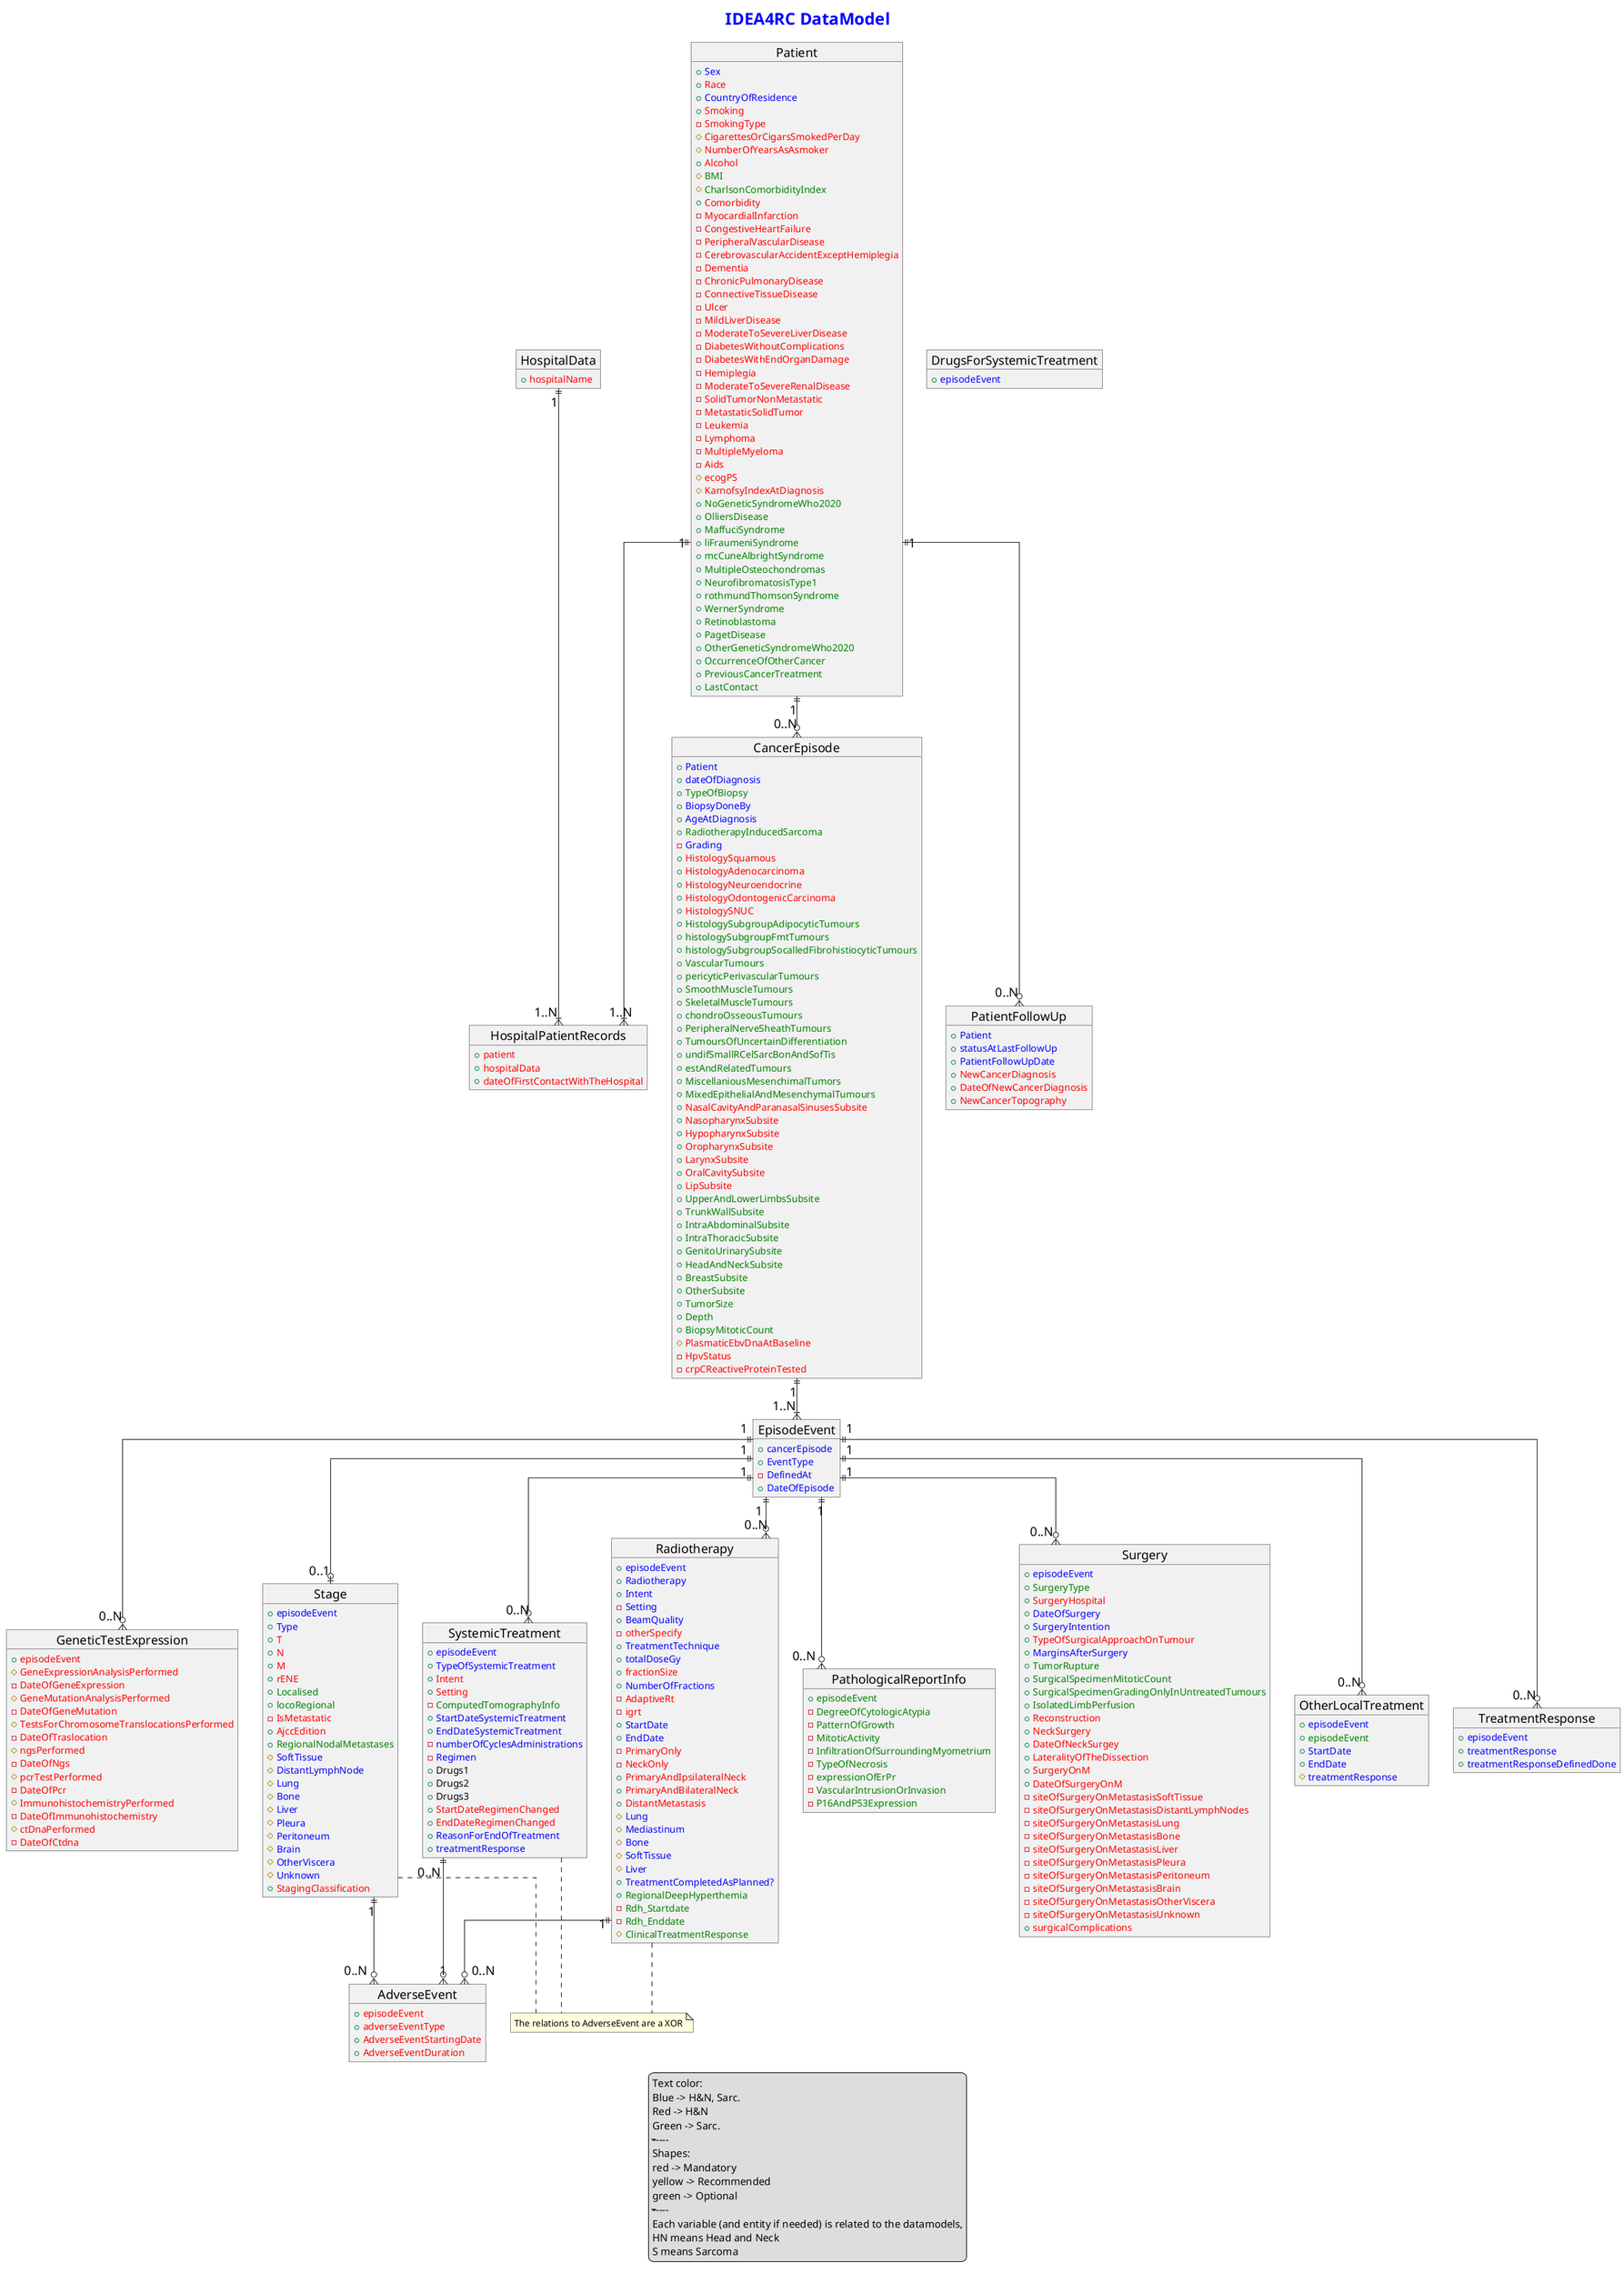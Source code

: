 @startuml

<style>
title {
  HorizontalAlignment right
  FontSize 24
  FontColor blue
}

header {
  HorizontalAlignment center
  FontSize 18
  ' FontColor purple
}

footer {
  HorizontalAlignment left
  FontSize 28
  FontColor red
}

legend {
  FontSize 15
  ' BackGroundColor yellow
  Margin 10
  Padding 5
}

caption {
  FontSize 32
}

arrow {
  FontSize 18
  Padding 50
  Margin 50
}

</style>

' header Draft

title IDEA4RC DataModel

' hide the spot
hide circle

' avoid problems with angled crows feet
skinparam linetype ortho

object "Patient" as p {
    + <color:blue>Sex</color>
+ <color:red>Race</color>
+ <color:blue>CountryOfResidence</color>
+ <color:red>Smoking</color>
- <color:red>SmokingType</color>
# <color:red>CigarettesOrCigarsSmokedPerDay</color>
# <color:red>NumberOfYearsAsAsmoker</color>
+ <color:red>Alcohol</color>
# <color:green>BMI</color>
# <color:green>CharlsonComorbidityIndex</color>
+ <color:red>Comorbidity</color>
- <color:red>MyocardialInfarction</color>
- <color:red>CongestiveHeartFailure</color>
- <color:red>PeripheralVascularDisease</color>
- <color:red>CerebrovascularAccidentExceptHemiplegia</color>
- <color:red>Dementia</color>
- <color:red>ChronicPulmonaryDisease</color>
- <color:red>ConnectiveTissueDisease</color>
- <color:red>Ulcer</color>
- <color:red>MildLiverDisease</color>
- <color:red>ModerateToSevereLiverDisease</color>
- <color:red>DiabetesWithoutComplications</color>
- <color:red>DiabetesWithEndOrganDamage</color>
- <color:red>Hemiplegia</color>
- <color:red>ModerateToSevereRenalDisease</color>
- <color:red>SolidTumorNonMetastatic</color>
- <color:red>MetastaticSolidTumor</color>
- <color:red>Leukemia</color>
- <color:red>Lymphoma</color>
- <color:red>MultipleMyeloma</color>
- <color:red>Aids</color>
# <color:red>ecogPS</color>
# <color:red>KarnofsyIndexAtDiagnosis</color>
+ <color:green>NoGeneticSyndromeWho2020</color>
+ <color:green>OlliersDisease</color>
+ <color:green>MaffuciSyndrome</color>
+ <color:green>liFraumeniSyndrome</color>
+ <color:green>mcCuneAlbrightSyndrome</color>
+ <color:green>MultipleOsteochondromas</color>
+ <color:green>NeurofibromatosisType1</color>
+ <color:green>rothmundThomsonSyndrome</color>
+ <color:green>WernerSyndrome</color>
+ <color:green>Retinoblastoma</color>
+ <color:green>PagetDisease</color>
+ <color:green>OtherGeneticSyndromeWho2020</color>
+ <color:green>OccurrenceOfOtherCancer</color>
+ <color:green>PreviousCancerTreatment</color>
+ <color:green>LastContact</color>

    }
object "HospitalData" as hd {
    + <color:red>hospitalName</color>

    }
object "HospitalPatientRecords" as hpr {
    + <color:red>patient</color>
+ <color:red>hospitalData</color>
+ <color:red>dateOfFirstContactWithTheHospital</color>

    }
object "PatientFollowUp" as pfu {
    + <color:blue>Patient</color>
+ <color:blue>statusAtLastFollowUp</color>
+ <color:blue>PatientFollowUpDate</color>
+ <color:red>NewCancerDiagnosis</color>
+ <color:red>DateOfNewCancerDiagnosis</color>
+ <color:red>NewCancerTopography</color>

    }
object "CancerEpisode" as ce {
    + <color:blue>Patient</color>
+ <color:blue>dateOfDiagnosis</color>
+ <color:green>TypeOfBiopsy</color>
+ <color:blue>BiopsyDoneBy</color>
+ <color:blue>AgeAtDiagnosis</color>
+ <color:green>RadiotherapyInducedSarcoma</color>
- <color:blue>Grading</color>
+ <color:red>HistologySquamous</color>
+ <color:red>HistologyAdenocarcinoma</color>
+ <color:red>HistologyNeuroendocrine</color>
+ <color:red>HistologyOdontogenicCarcinoma</color>
+ <color:red>HistologySNUC</color>
+ <color:green>HistologySubgroupAdipocyticTumours</color>
+ <color:green>histologySubgroupFmtTumours</color>
+ <color:green>histologySubgroupSocalledFibrohistiocyticTumours</color>
+ <color:green>VascularTumours</color>
+ <color:green>pericyticPerivascularTumours</color>
+ <color:green>SmoothMuscleTumours</color>
+ <color:green>SkeletalMuscleTumours</color>
+ <color:green>chondroOsseousTumours</color>
+ <color:green>PeripheralNerveSheathTumours</color>
+ <color:green>TumoursOfUncertainDifferentiation</color>
+ <color:green>undifSmallRCelSarcBonAndSofTis</color>
+ <color:green>estAndRelatedTumours</color>
+ <color:green>MiscellaniousMesenchimalTumors</color>
+ <color:green>MixedEpithelialAndMesenchymalTumours</color>
+ <color:red>NasalCavityAndParanasalSinusesSubsite</color>
+ <color:red>NasopharynxSubsite</color>
+ <color:red>HypopharynxSubsite</color>
+ <color:red>OropharynxSubsite</color>
+ <color:red>LarynxSubsite</color>
+ <color:red>OralCavitySubsite</color>
+ <color:red>LipSubsite</color>
+ <color:green>UpperAndLowerLimbsSubsite</color>
+ <color:green>TrunkWallSubsite</color>
+ <color:green>IntraAbdominalSubsite</color>
+ <color:green>IntraThoracicSubsite</color>
+ <color:green>GenitoUrinarySubsite</color>
+ <color:green>HeadAndNeckSubsite</color>
+ <color:green>BreastSubsite</color>
+ <color:green>OtherSubsite</color>
+ <color:green>TumorSize</color>
+ <color:green>Depth</color>
+ <color:green>BiopsyMitoticCount</color>
# <color:red>PlasmaticEbvDnaAtBaseline</color>
- <color:red>HpvStatus</color>
- <color:red>crpCReactiveProteinTested</color>

    }
object "EpisodeEvent" as ee {
    + <color:blue>cancerEpisode</color>
+ <color:blue>EventType</color>
- <color:blue>DefinedAt</color>
+ <color:blue>DateOfEpisode</color>

    }
object "GeneticTestExpression" as gte {
    + <color:red>episodeEvent</color>
# <color:red>GeneExpressionAnalysisPerformed</color>
- <color:red>DateOfGeneExpression</color>
# <color:red>GeneMutationAnalysisPerformed</color>
- <color:red>DateOfGeneMutation</color>
# <color:red>TestsForChromosomeTranslocationsPerformed</color>
- <color:red>DateOfTraslocation</color>
# <color:red>ngsPerformed</color>
- <color:red>DateOfNgs</color>
# <color:red>pcrTestPerformed</color>
- <color:red>DateOfPcr</color>
# <color:red>ImmunohistochemistryPerformed</color>
- <color:red>DateOfImmunohistochemistry</color>
# <color:red>ctDnaPerformed</color>
- <color:red>DateOfCtdna</color>

    }
object "Stage" as s {
    + <color:blue>episodeEvent</color>
+ <color:blue>Type</color>
+ <color:red>T</color>
+ <color:red>N</color>
+ <color:red>M</color>
+ <color:red>rENE</color>
+ <color:green>Localised</color>
+ <color:green>locoRegional</color>
- <color:red>IsMetastatic</color>
+ <color:red>AjccEdition</color>
+ <color:green>RegionalNodalMetastases</color>
# <color:blue>SoftTissue</color>
# <color:blue>DistantLymphNode</color>
# <color:blue>Lung</color>
# <color:blue>Bone</color>
# <color:blue>Liver</color>
# <color:blue>Pleura</color>
# <color:blue>Peritoneum</color>
# <color:blue>Brain</color>
# <color:blue>OtherViscera</color>
# <color:blue>Unknown</color>
+ <color:red>StagingClassification</color>

    }
object "PathologicalReportInfo" as pri {
    + <color:green>episodeEvent</color>
- <color:green>DegreeOfCytologicAtypia</color>
- <color:green>PatternOfGrowth</color>
- <color:green>MitoticActivity</color>
- <color:green>InfiltrationOfSurroundingMyometrium</color>
- <color:green>TypeOfNecrosis</color>
- <color:green>expressionOfErPr</color>
- <color:green>VascularIntrusionOrInvasion</color>
- <color:green>P16AndP53Expression</color>

    }
object "Surgery" as su {
    + <color:blue>episodeEvent</color>
+ <color:green>SurgeryType</color>
+ <color:red>SurgeryHospital</color>
+ <color:blue>DateOfSurgery</color>
+ <color:blue>SurgeryIntention</color>
+ <color:red>TypeOfSurgicalApproachOnTumour</color>
+ <color:blue>MarginsAfterSurgery</color>
+ <color:green>TumorRupture</color>
+ <color:green>SurgicalSpecimenMitoticCount</color>
+ <color:green>SurgicalSpecimenGradingOnlyInUntreatedTumours</color>
+ <color:green>IsolatedLimbPerfusion</color>
+ <color:red>Reconstruction</color>
+ <color:red>NeckSurgery</color>
+ <color:red>DateOfNeckSurgey</color>
+ <color:red>LateralityOfTheDissection</color>
+ <color:red>SurgeryOnM</color>
+ <color:red>DateOfSurgeryOnM</color>
- <color:red>siteOfSurgeryOnMetastasisSoftTissue</color>
- <color:red>siteOfSurgeryOnMetastasisDistantLymphNodes</color>
- <color:red>siteOfSurgeryOnMetastasisLung</color>
- <color:red>siteOfSurgeryOnMetastasisBone</color>
- <color:red>siteOfSurgeryOnMetastasisLiver</color>
- <color:red>siteOfSurgeryOnMetastasisPleura</color>
- <color:red>siteOfSurgeryOnMetastasisPeritoneum</color>
- <color:red>siteOfSurgeryOnMetastasisBrain</color>
- <color:red>siteOfSurgeryOnMetastasisOtherViscera</color>
- <color:red>siteOfSurgeryOnMetastasisUnknown</color>
+ <color:red>surgicalComplications</color>

    }
object "SystemicTreatment" as st {
    + <color:blue>episodeEvent</color>
+ <color:blue>TypeOfSystemicTreatment</color>
+ <color:red>Intent</color>
+ <color:red>Setting</color>
- <color:green>ComputedTomographyInfo</color>
+ <color:blue>StartDateSystemicTreatment</color>
+ <color:blue>EndDateSystemicTreatment</color>
- <color:blue>numberOfCyclesAdministrations</color>
- <color:blue>Regimen</color>
+ <color:black>Drugs1</color>
+ <color:black>Drugs2</color>
+ <color:black>Drugs3</color>
+ <color:red>StartDateRegimenChanged</color>
+ <color:red>EndDateRegimenChanged</color>
+ <color:blue>ReasonForEndOfTreatment</color>
+ <color:blue>treatmentResponse</color>

    }
object "Radiotherapy" as r {
    + <color:blue>episodeEvent</color>
+ <color:blue>Radiotherapy</color>
+ <color:blue>Intent</color>
- <color:blue>Setting</color>
+ <color:blue>BeamQuality</color>
- <color:red>otherSpecify</color>
+ <color:blue>TreatmentTechnique</color>
+ <color:blue>totalDoseGy</color>
+ <color:red>fractionSize</color>
+ <color:blue>NumberOfFractions</color>
- <color:red>AdaptiveRt</color>
- <color:red>igrt</color>
+ <color:blue>StartDate</color>
+ <color:blue>EndDate</color>
- <color:red>PrimaryOnly</color>
- <color:red>NeckOnly</color>
+ <color:red>PrimaryAndIpsilateralNeck</color>
+ <color:red>PrimaryAndBilateralNeck</color>
+ <color:red>DistantMetastasis</color>
# <color:blue>Lung</color>
# <color:blue>Mediastinum</color>
# <color:blue>Bone</color>
# <color:blue>SoftTissue</color>
# <color:blue>Liver</color>
+ <color:blue>TreatmentCompletedAsPlanned?</color>
+ <color:green>RegionalDeepHyperthemia</color>
- <color:green>Rdh_Startdate</color>
- <color:green>Rdh_Enddate</color>
# <color:green>ClinicalTreatmentResponse</color>

    }
object "OtherLocalTreatment" as olt {
    + <color:blue>episodeEvent</color>
+ <color:green>episodeEvent</color>
+ <color:blue>StartDate</color>
+ <color:blue>EndDate</color>
# <color:blue>treatmentResponse</color>

    }
object "DrugsForSystemicTreatment" as dfst {
    + <color:blue>episodeEvent</color>

    }
object "TreatmentResponse" as tr {
    + <color:blue>episodeEvent</color>
+ <color:blue>treatmentResponse</color>
+ <color:blue>treatmentResponseDefinedDone</color>

    }
object "AdverseEvent" as ae {
    + <color:red>episodeEvent</color>
+ <color:red>adverseEventType</color>
+ <color:red>AdverseEventStartingDate</color>
+ <color:red>AdverseEventDuration</color>

    }
p "1" ||--|{ "1..N" hpr
hd "1" ||--|{ "1..N" hpr

p "1" ||--o{ "0..N" ce
p "1" ||--o{ "0..N" pfu

ce "1" ||--|{ "1..N" ee

ee "1" ||--o| "0..1" s
ee "1" ||--o{ "0..N" r
ee "1" ||--o{ "0..N" su
ee "1" ||--o{ "0..N" st
ee "1" ||--o{ "0..N" olt
ee "1" ||--o{ "0..N" gte
ee "1" ||--o{ "0..N" tr
ee "1" ||--o{ "0..N" pri


note as N1
The relations to AdverseEvent are a XOR
end note

s "1" ||--o{ "0..N" ae
'note on link: XOR
st "0..N" ||--o{ "1" ae
'note on link: XOR
r "1" ||--o{ "0..N" ae
'note on link: XOR

s .. N1
st .. N1
r .. N1
legend
Text color:
Blue -> H&N, Sarc. 
Red -> H&N
Green -> Sarc.
---------
Shapes:
red -> Mandatory
yellow -> Recommended
green -> Optional
---------
Each variable (and entity if needed) is related to the datamodels,
HN means Head and Neck
S means Sarcoma
end legend
@enduml